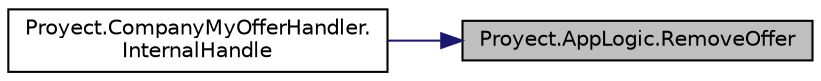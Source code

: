 digraph "Proyect.AppLogic.RemoveOffer"
{
 // INTERACTIVE_SVG=YES
 // LATEX_PDF_SIZE
  edge [fontname="Helvetica",fontsize="10",labelfontname="Helvetica",labelfontsize="10"];
  node [fontname="Helvetica",fontsize="10",shape=record];
  rankdir="RL";
  Node1 [label="Proyect.AppLogic.RemoveOffer",height=0.2,width=0.4,color="black", fillcolor="grey75", style="filled", fontcolor="black",tooltip="Remueve la oferta de una compania. Le delega la responsabilidad a company (La experta)."];
  Node1 -> Node2 [dir="back",color="midnightblue",fontsize="10",style="solid",fontname="Helvetica"];
  Node2 [label="Proyect.CompanyMyOfferHandler.\lInternalHandle",height=0.2,width=0.4,color="black", fillcolor="white", style="filled",URL="$classProyect_1_1CompanyMyOfferHandler.html#a32af3162617a6937334c733af2d5d6d7",tooltip="Procesa el mensaje \"/misofertas\", \"/removeroferta\", \"/removerkeyword\", \"/removerhabilitacion\",..."];
}
